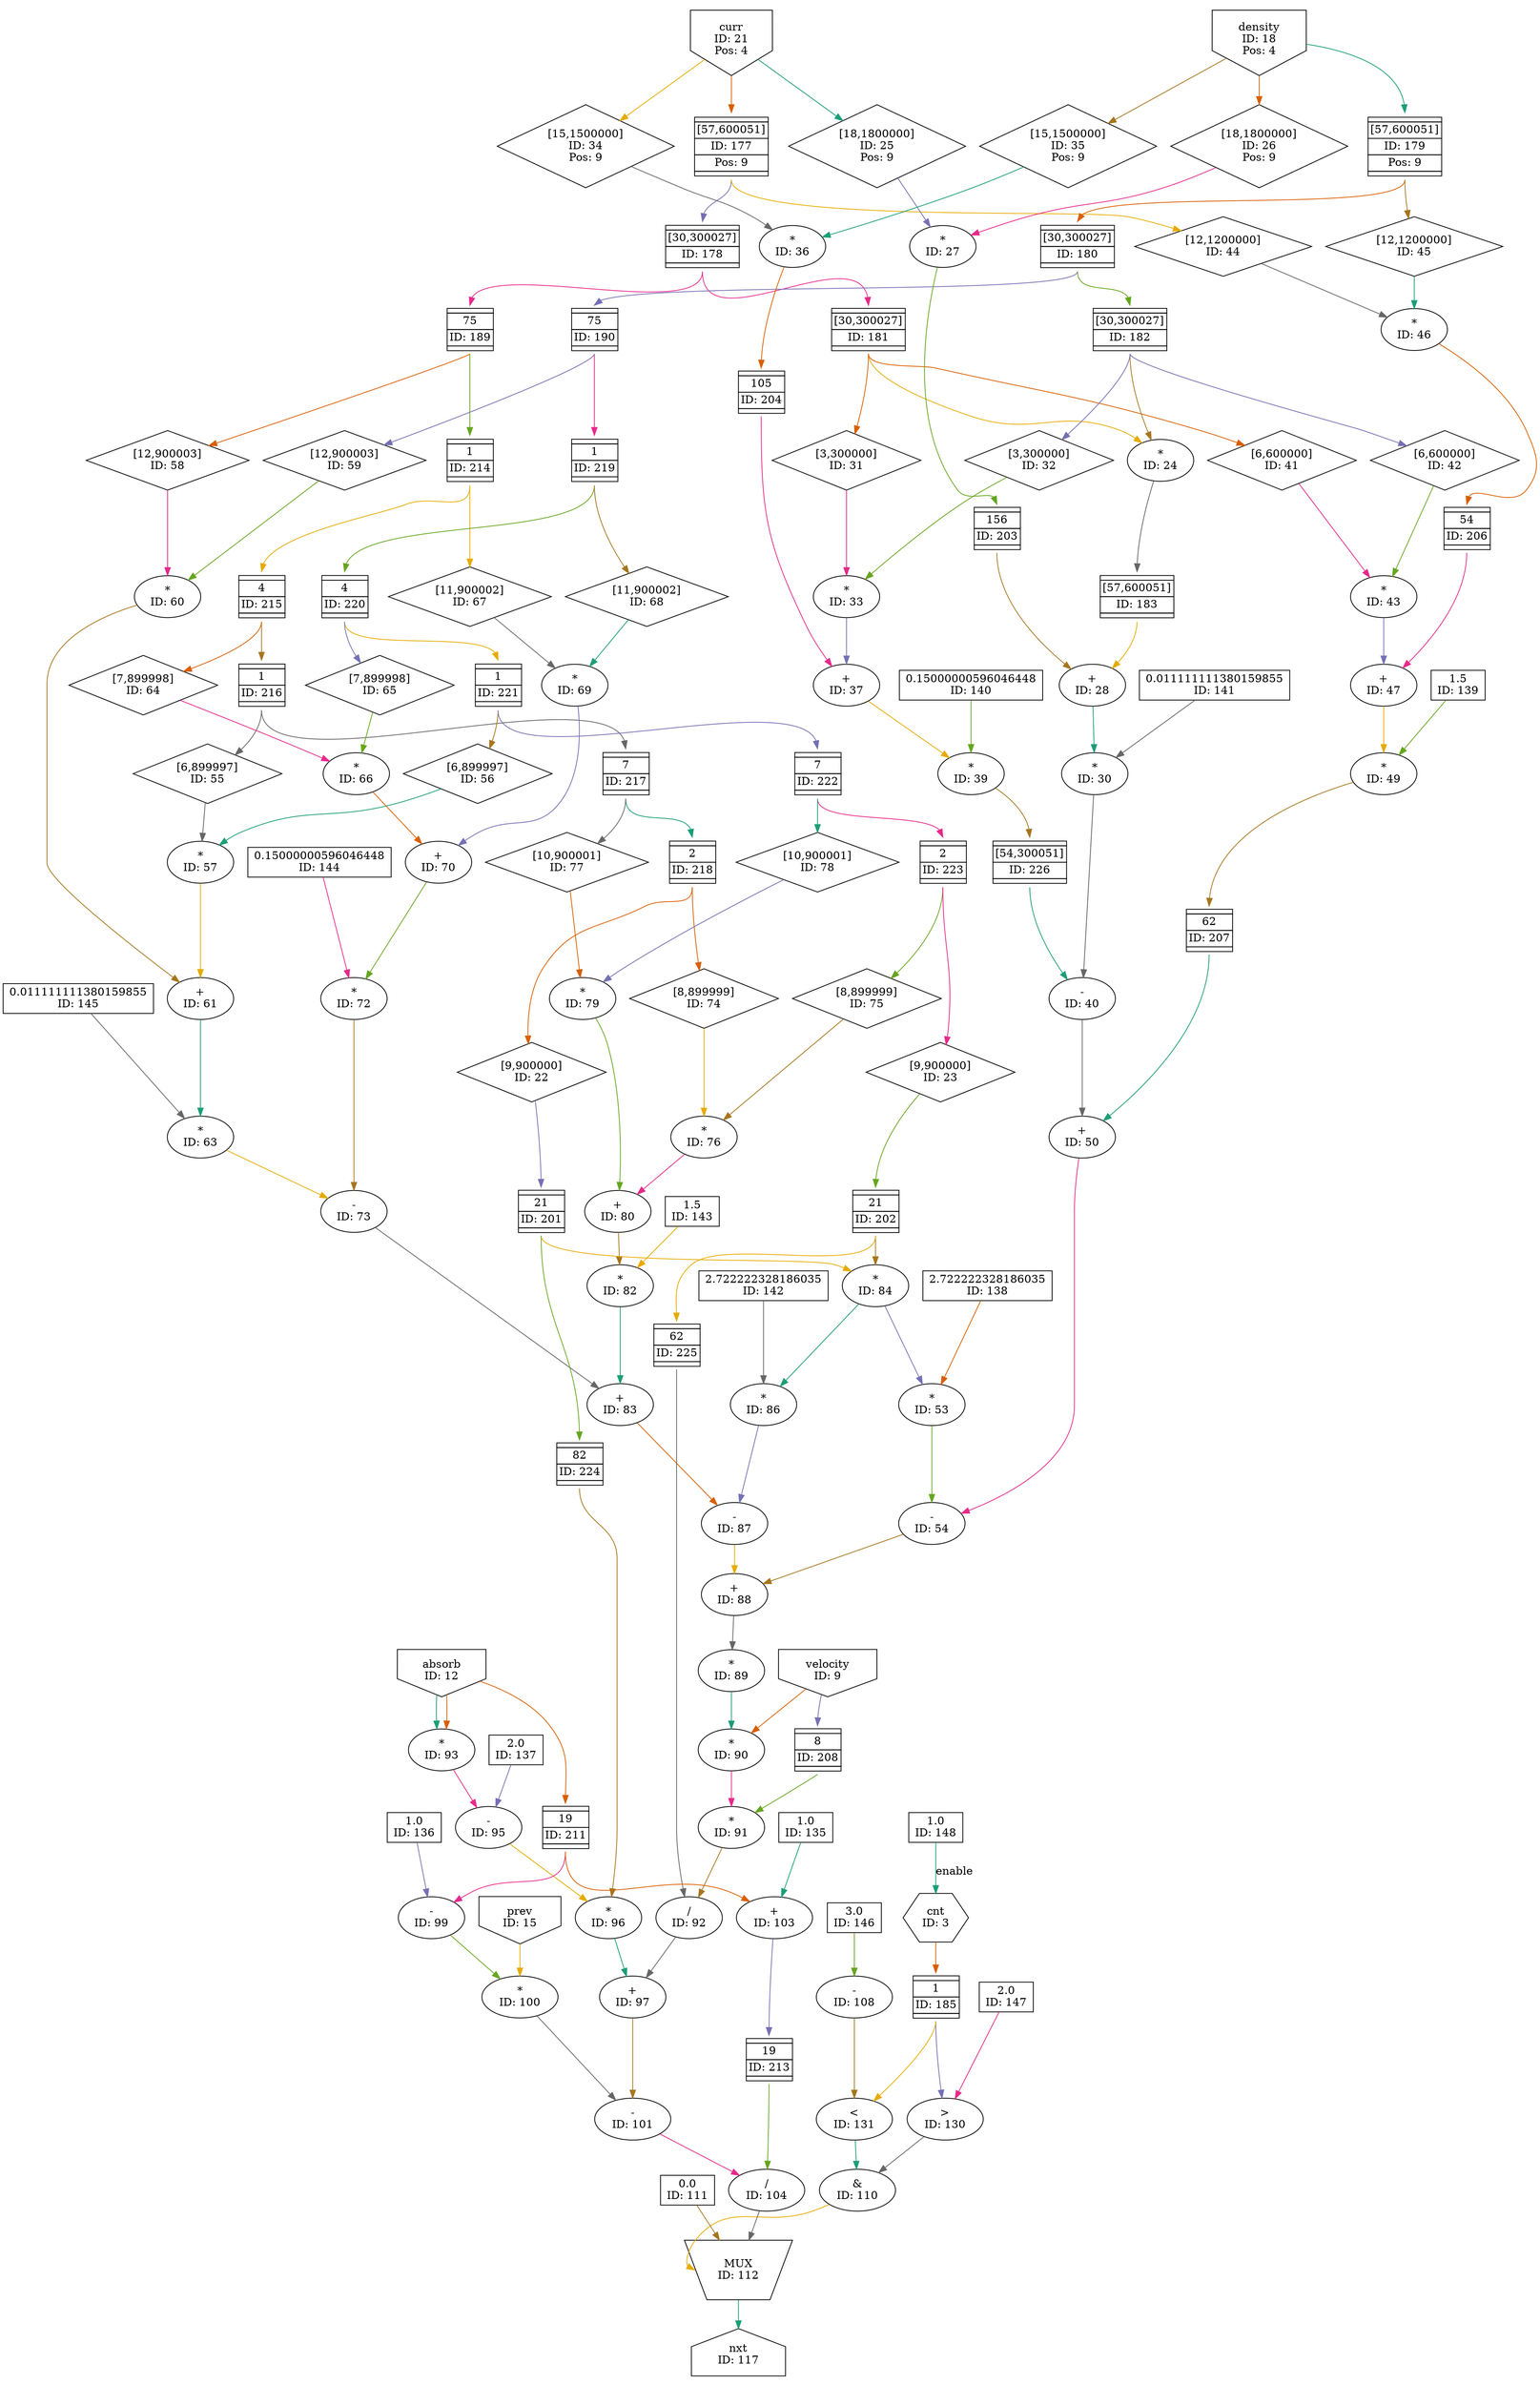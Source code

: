digraph WavePropagationKernel_final{
	NodeConstantRawBits148 [shape=box, label="1.0\nID: 148"];
	NodeCounter3 [shape=hexagon, label="cnt\nID: 3"];
	NodeFIFO185 [shape=plaintext, label=<<TABLE BORDER="0" CELLSPACING="0" CELLBORDER="1"> <TR><TD></TD></TR><TR><TD>1</TD></TR><TR><TD>ID: 185</TD></TR> <TR><TD></TD></TR> </TABLE>>];
	NodeConstantRawBits147 [shape=box, label="2.0\nID: 147"];
	NodeGtInlined130 [label=">\nID: 130"];
	NodeConstantRawBits146 [shape=box, label="3.0\nID: 146"];
	NodeSub108 [label="-\nID: 108"];
	NodeLtInlined131 [label="<\nID: 131"];
	NodeAnd110 [label="&\nID: 110"];
	NodeConstantRawBits111 [shape=box, label="0.0\nID: 111"];
	NodeConstantRawBits145 [shape=box, label="0.011111111380159855\nID: 145"];
	NodeInput21 [shape=invhouse, label="curr\nID: 21\nPos: 4"];
	NodeFIFO177 [shape=plaintext, label=<<TABLE BORDER="0" CELLSPACING="0" CELLBORDER="1"> <TR><TD></TD></TR><TR><TD>[57,600051]</TD></TR><TR><TD>ID: 177</TD></TR> <TR><TD>Pos: 9</TD></TR> <TR><TD></TD></TR> </TABLE>>];
	NodeFIFO178 [shape=plaintext, label=<<TABLE BORDER="0" CELLSPACING="0" CELLBORDER="1"> <TR><TD></TD></TR><TR><TD>[30,300027]</TD></TR><TR><TD>ID: 178</TD></TR> <TR><TD></TD></TR> </TABLE>>];
	NodeFIFO189 [shape=plaintext, label=<<TABLE BORDER="0" CELLSPACING="0" CELLBORDER="1"> <TR><TD></TD></TR><TR><TD>75</TD></TR><TR><TD>ID: 189</TD></TR> <TR><TD></TD></TR> </TABLE>>];
	NodeFIFO214 [shape=plaintext, label=<<TABLE BORDER="0" CELLSPACING="0" CELLBORDER="1"> <TR><TD></TD></TR><TR><TD>1</TD></TR><TR><TD>ID: 214</TD></TR> <TR><TD></TD></TR> </TABLE>>];
	NodeFIFO215 [shape=plaintext, label=<<TABLE BORDER="0" CELLSPACING="0" CELLBORDER="1"> <TR><TD></TD></TR><TR><TD>4</TD></TR><TR><TD>ID: 215</TD></TR> <TR><TD></TD></TR> </TABLE>>];
	NodeFIFO216 [shape=plaintext, label=<<TABLE BORDER="0" CELLSPACING="0" CELLBORDER="1"> <TR><TD></TD></TR><TR><TD>1</TD></TR><TR><TD>ID: 216</TD></TR> <TR><TD></TD></TR> </TABLE>>];
	NodeStreamOffset55 [shape=diamond, label="[6,899997]\nID: 55"];
	NodeInput18 [shape=invhouse, label="density\nID: 18\nPos: 4"];
	NodeFIFO179 [shape=plaintext, label=<<TABLE BORDER="0" CELLSPACING="0" CELLBORDER="1"> <TR><TD></TD></TR><TR><TD>[57,600051]</TD></TR><TR><TD>ID: 179</TD></TR> <TR><TD>Pos: 9</TD></TR> <TR><TD></TD></TR> </TABLE>>];
	NodeFIFO180 [shape=plaintext, label=<<TABLE BORDER="0" CELLSPACING="0" CELLBORDER="1"> <TR><TD></TD></TR><TR><TD>[30,300027]</TD></TR><TR><TD>ID: 180</TD></TR> <TR><TD></TD></TR> </TABLE>>];
	NodeFIFO190 [shape=plaintext, label=<<TABLE BORDER="0" CELLSPACING="0" CELLBORDER="1"> <TR><TD></TD></TR><TR><TD>75</TD></TR><TR><TD>ID: 190</TD></TR> <TR><TD></TD></TR> </TABLE>>];
	NodeFIFO219 [shape=plaintext, label=<<TABLE BORDER="0" CELLSPACING="0" CELLBORDER="1"> <TR><TD></TD></TR><TR><TD>1</TD></TR><TR><TD>ID: 219</TD></TR> <TR><TD></TD></TR> </TABLE>>];
	NodeFIFO220 [shape=plaintext, label=<<TABLE BORDER="0" CELLSPACING="0" CELLBORDER="1"> <TR><TD></TD></TR><TR><TD>4</TD></TR><TR><TD>ID: 220</TD></TR> <TR><TD></TD></TR> </TABLE>>];
	NodeFIFO221 [shape=plaintext, label=<<TABLE BORDER="0" CELLSPACING="0" CELLBORDER="1"> <TR><TD></TD></TR><TR><TD>1</TD></TR><TR><TD>ID: 221</TD></TR> <TR><TD></TD></TR> </TABLE>>];
	NodeStreamOffset56 [shape=diamond, label="[6,899997]\nID: 56"];
	NodeMul57 [label="*\nID: 57"];
	NodeStreamOffset58 [shape=diamond, label="[12,900003]\nID: 58"];
	NodeStreamOffset59 [shape=diamond, label="[12,900003]\nID: 59"];
	NodeMul60 [label="*\nID: 60"];
	NodeAdd61 [label="+\nID: 61"];
	NodeMul63 [label="*\nID: 63"];
	NodeConstantRawBits144 [shape=box, label="0.15000000596046448\nID: 144"];
	NodeStreamOffset64 [shape=diamond, label="[7,899998]\nID: 64"];
	NodeStreamOffset65 [shape=diamond, label="[7,899998]\nID: 65"];
	NodeMul66 [label="*\nID: 66"];
	NodeStreamOffset67 [shape=diamond, label="[11,900002]\nID: 67"];
	NodeStreamOffset68 [shape=diamond, label="[11,900002]\nID: 68"];
	NodeMul69 [label="*\nID: 69"];
	NodeAdd70 [label="+\nID: 70"];
	NodeMul72 [label="*\nID: 72"];
	NodeSub73 [label="-\nID: 73"];
	NodeConstantRawBits143 [shape=box, label="1.5\nID: 143"];
	NodeFIFO217 [shape=plaintext, label=<<TABLE BORDER="0" CELLSPACING="0" CELLBORDER="1"> <TR><TD></TD></TR><TR><TD>7</TD></TR><TR><TD>ID: 217</TD></TR> <TR><TD></TD></TR> </TABLE>>];
	NodeFIFO218 [shape=plaintext, label=<<TABLE BORDER="0" CELLSPACING="0" CELLBORDER="1"> <TR><TD></TD></TR><TR><TD>2</TD></TR><TR><TD>ID: 218</TD></TR> <TR><TD></TD></TR> </TABLE>>];
	NodeStreamOffset74 [shape=diamond, label="[8,899999]\nID: 74"];
	NodeFIFO222 [shape=plaintext, label=<<TABLE BORDER="0" CELLSPACING="0" CELLBORDER="1"> <TR><TD></TD></TR><TR><TD>7</TD></TR><TR><TD>ID: 222</TD></TR> <TR><TD></TD></TR> </TABLE>>];
	NodeFIFO223 [shape=plaintext, label=<<TABLE BORDER="0" CELLSPACING="0" CELLBORDER="1"> <TR><TD></TD></TR><TR><TD>2</TD></TR><TR><TD>ID: 223</TD></TR> <TR><TD></TD></TR> </TABLE>>];
	NodeStreamOffset75 [shape=diamond, label="[8,899999]\nID: 75"];
	NodeMul76 [label="*\nID: 76"];
	NodeStreamOffset77 [shape=diamond, label="[10,900001]\nID: 77"];
	NodeStreamOffset78 [shape=diamond, label="[10,900001]\nID: 78"];
	NodeMul79 [label="*\nID: 79"];
	NodeAdd80 [label="+\nID: 80"];
	NodeMul82 [label="*\nID: 82"];
	NodeAdd83 [label="+\nID: 83"];
	NodeConstantRawBits142 [shape=box, label="2.722222328186035\nID: 142"];
	NodeStreamOffset22 [shape=diamond, label="[9,900000]\nID: 22"];
	NodeFIFO201 [shape=plaintext, label=<<TABLE BORDER="0" CELLSPACING="0" CELLBORDER="1"> <TR><TD></TD></TR><TR><TD>21</TD></TR><TR><TD>ID: 201</TD></TR> <TR><TD></TD></TR> </TABLE>>];
	NodeStreamOffset23 [shape=diamond, label="[9,900000]\nID: 23"];
	NodeFIFO202 [shape=plaintext, label=<<TABLE BORDER="0" CELLSPACING="0" CELLBORDER="1"> <TR><TD></TD></TR><TR><TD>21</TD></TR><TR><TD>ID: 202</TD></TR> <TR><TD></TD></TR> </TABLE>>];
	NodeMul84 [label="*\nID: 84"];
	NodeMul86 [label="*\nID: 86"];
	NodeSub87 [label="-\nID: 87"];
	NodeConstantRawBits141 [shape=box, label="0.011111111380159855\nID: 141"];
	NodeFIFO181 [shape=plaintext, label=<<TABLE BORDER="0" CELLSPACING="0" CELLBORDER="1"> <TR><TD></TD></TR><TR><TD>[30,300027]</TD></TR><TR><TD>ID: 181</TD></TR> <TR><TD></TD></TR> </TABLE>>];
	NodeFIFO182 [shape=plaintext, label=<<TABLE BORDER="0" CELLSPACING="0" CELLBORDER="1"> <TR><TD></TD></TR><TR><TD>[30,300027]</TD></TR><TR><TD>ID: 182</TD></TR> <TR><TD></TD></TR> </TABLE>>];
	NodeMul24 [label="*\nID: 24"];
	NodeFIFO183 [shape=plaintext, label=<<TABLE BORDER="0" CELLSPACING="0" CELLBORDER="1"> <TR><TD></TD></TR><TR><TD>[57,600051]</TD></TR><TR><TD>ID: 183</TD></TR> <TR><TD></TD></TR> </TABLE>>];
	NodeStreamOffset25 [shape=diamond, label="[18,1800000]\nID: 25\nPos: 9"];
	NodeStreamOffset26 [shape=diamond, label="[18,1800000]\nID: 26\nPos: 9"];
	NodeMul27 [label="*\nID: 27"];
	NodeFIFO203 [shape=plaintext, label=<<TABLE BORDER="0" CELLSPACING="0" CELLBORDER="1"> <TR><TD></TD></TR><TR><TD>156</TD></TR><TR><TD>ID: 203</TD></TR> <TR><TD></TD></TR> </TABLE>>];
	NodeAdd28 [label="+\nID: 28"];
	NodeMul30 [label="*\nID: 30"];
	NodeConstantRawBits140 [shape=box, label="0.15000000596046448\nID: 140"];
	NodeStreamOffset31 [shape=diamond, label="[3,300000]\nID: 31"];
	NodeStreamOffset32 [shape=diamond, label="[3,300000]\nID: 32"];
	NodeMul33 [label="*\nID: 33"];
	NodeStreamOffset34 [shape=diamond, label="[15,1500000]\nID: 34\nPos: 9"];
	NodeStreamOffset35 [shape=diamond, label="[15,1500000]\nID: 35\nPos: 9"];
	NodeMul36 [label="*\nID: 36"];
	NodeFIFO204 [shape=plaintext, label=<<TABLE BORDER="0" CELLSPACING="0" CELLBORDER="1"> <TR><TD></TD></TR><TR><TD>105</TD></TR><TR><TD>ID: 204</TD></TR> <TR><TD></TD></TR> </TABLE>>];
	NodeAdd37 [label="+\nID: 37"];
	NodeMul39 [label="*\nID: 39"];
	NodeFIFO226 [shape=plaintext, label=<<TABLE BORDER="0" CELLSPACING="0" CELLBORDER="1"> <TR><TD></TD></TR><TR><TD>[54,300051]</TD></TR><TR><TD>ID: 226</TD></TR> <TR><TD></TD></TR> </TABLE>>];
	NodeSub40 [label="-\nID: 40"];
	NodeConstantRawBits139 [shape=box, label="1.5\nID: 139"];
	NodeStreamOffset41 [shape=diamond, label="[6,600000]\nID: 41"];
	NodeStreamOffset42 [shape=diamond, label="[6,600000]\nID: 42"];
	NodeMul43 [label="*\nID: 43"];
	NodeStreamOffset44 [shape=diamond, label="[12,1200000]\nID: 44"];
	NodeStreamOffset45 [shape=diamond, label="[12,1200000]\nID: 45"];
	NodeMul46 [label="*\nID: 46"];
	NodeFIFO206 [shape=plaintext, label=<<TABLE BORDER="0" CELLSPACING="0" CELLBORDER="1"> <TR><TD></TD></TR><TR><TD>54</TD></TR><TR><TD>ID: 206</TD></TR> <TR><TD></TD></TR> </TABLE>>];
	NodeAdd47 [label="+\nID: 47"];
	NodeMul49 [label="*\nID: 49"];
	NodeFIFO207 [shape=plaintext, label=<<TABLE BORDER="0" CELLSPACING="0" CELLBORDER="1"> <TR><TD></TD></TR><TR><TD>62</TD></TR><TR><TD>ID: 207</TD></TR> <TR><TD></TD></TR> </TABLE>>];
	NodeAdd50 [label="+\nID: 50"];
	NodeConstantRawBits138 [shape=box, label="2.722222328186035\nID: 138"];
	NodeMul53 [label="*\nID: 53"];
	NodeSub54 [label="-\nID: 54"];
	NodeAdd88 [label="+\nID: 88"];
	NodeMul89 [label="*\nID: 89"];
	NodeInput9 [shape=invhouse, label="velocity\nID: 9"];
	NodeMul90 [label="*\nID: 90"];
	NodeFIFO208 [shape=plaintext, label=<<TABLE BORDER="0" CELLSPACING="0" CELLBORDER="1"> <TR><TD></TD></TR><TR><TD>8</TD></TR><TR><TD>ID: 208</TD></TR> <TR><TD></TD></TR> </TABLE>>];
	NodeMul91 [label="*\nID: 91"];
	NodeFIFO225 [shape=plaintext, label=<<TABLE BORDER="0" CELLSPACING="0" CELLBORDER="1"> <TR><TD></TD></TR><TR><TD>62</TD></TR><TR><TD>ID: 225</TD></TR> <TR><TD></TD></TR> </TABLE>>];
	NodeDiv92 [label="/\nID: 92"];
	NodeConstantRawBits137 [shape=box, label="2.0\nID: 137"];
	NodeInput12 [shape=invhouse, label="absorb\nID: 12"];
	NodeMul93 [label="*\nID: 93"];
	NodeSub95 [label="-\nID: 95"];
	NodeFIFO224 [shape=plaintext, label=<<TABLE BORDER="0" CELLSPACING="0" CELLBORDER="1"> <TR><TD></TD></TR><TR><TD>82</TD></TR><TR><TD>ID: 224</TD></TR> <TR><TD></TD></TR> </TABLE>>];
	NodeMul96 [label="*\nID: 96"];
	NodeAdd97 [label="+\nID: 97"];
	NodeConstantRawBits136 [shape=box, label="1.0\nID: 136"];
	NodeFIFO211 [shape=plaintext, label=<<TABLE BORDER="0" CELLSPACING="0" CELLBORDER="1"> <TR><TD></TD></TR><TR><TD>19</TD></TR><TR><TD>ID: 211</TD></TR> <TR><TD></TD></TR> </TABLE>>];
	NodeSub99 [label="-\nID: 99"];
	NodeInput15 [shape=invhouse, label="prev\nID: 15"];
	NodeMul100 [label="*\nID: 100"];
	NodeSub101 [label="-\nID: 101"];
	NodeConstantRawBits135 [shape=box, label="1.0\nID: 135"];
	NodeAdd103 [label="+\nID: 103"];
	NodeFIFO213 [shape=plaintext, label=<<TABLE BORDER="0" CELLSPACING="0" CELLBORDER="1"> <TR><TD></TD></TR><TR><TD>19</TD></TR><TR><TD>ID: 213</TD></TR> <TR><TD></TD></TR> </TABLE>>];
	NodeDiv104 [label="/\nID: 104"];
	NodeMux112 [shape=invtrapezium, height=0.5, label="MUX\nID: 112"];
	NodeOutput117 [shape=house, label="nxt\nID: 117"];
	NodeConstantRawBits148 -> NodeCounter3[label="enable" color="/dark28/1" photon_data="EDGE,SrcNode:148,SrcNodePort:value"];
	NodeCounter3 -> NodeFIFO185[headport="n" color="/dark28/2" photon_data="EDGE,SrcNode:3,SrcNodePort:count"];
	NodeFIFO185 -> NodeGtInlined130[tailport="s" color="/dark28/3" photon_data="EDGE,SrcNode:185,SrcNodePort:output"];
	NodeConstantRawBits147 -> NodeGtInlined130[color="/dark28/4" photon_data="EDGE,SrcNode:147,SrcNodePort:value"];
	NodeConstantRawBits146 -> NodeSub108[color="/dark28/5" photon_data="EDGE,SrcNode:146,SrcNodePort:value"];
	NodeFIFO185 -> NodeLtInlined131[tailport="s" color="/dark28/6" photon_data="EDGE,SrcNode:185,SrcNodePort:output"];
	NodeSub108 -> NodeLtInlined131[color="/dark28/7" photon_data="EDGE,SrcNode:108,SrcNodePort:result"];
	NodeGtInlined130 -> NodeAnd110[color="/dark28/8" photon_data="EDGE,SrcNode:130,SrcNodePort:result"];
	NodeLtInlined131 -> NodeAnd110[color="/dark28/1" photon_data="EDGE,SrcNode:131,SrcNodePort:result"];
	NodeInput21 -> NodeFIFO177[headport="n" color="/dark28/2" photon_data="EDGE,SrcNode:21,SrcNodePort:data"];
	NodeFIFO177 -> NodeFIFO178[tailport="s" headport="n" color="/dark28/3" photon_data="EDGE,SrcNode:177,SrcNodePort:output"];
	NodeFIFO178 -> NodeFIFO189[tailport="s" headport="n" color="/dark28/4" photon_data="EDGE,SrcNode:178,SrcNodePort:output"];
	NodeFIFO189 -> NodeFIFO214[tailport="s" headport="n" color="/dark28/5" photon_data="EDGE,SrcNode:189,SrcNodePort:output"];
	NodeFIFO214 -> NodeFIFO215[tailport="s" headport="n" color="/dark28/6" photon_data="EDGE,SrcNode:214,SrcNodePort:output"];
	NodeFIFO215 -> NodeFIFO216[tailport="s" headport="n" color="/dark28/7" photon_data="EDGE,SrcNode:215,SrcNodePort:output"];
	NodeFIFO216 -> NodeStreamOffset55[tailport="s" color="/dark28/8" photon_data="EDGE,SrcNode:216,SrcNodePort:output"];
	NodeInput18 -> NodeFIFO179[headport="n" color="/dark28/1" photon_data="EDGE,SrcNode:18,SrcNodePort:data"];
	NodeFIFO179 -> NodeFIFO180[tailport="s" headport="n" color="/dark28/2" photon_data="EDGE,SrcNode:179,SrcNodePort:output"];
	NodeFIFO180 -> NodeFIFO190[tailport="s" headport="n" color="/dark28/3" photon_data="EDGE,SrcNode:180,SrcNodePort:output"];
	NodeFIFO190 -> NodeFIFO219[tailport="s" headport="n" color="/dark28/4" photon_data="EDGE,SrcNode:190,SrcNodePort:output"];
	NodeFIFO219 -> NodeFIFO220[tailport="s" headport="n" color="/dark28/5" photon_data="EDGE,SrcNode:219,SrcNodePort:output"];
	NodeFIFO220 -> NodeFIFO221[tailport="s" headport="n" color="/dark28/6" photon_data="EDGE,SrcNode:220,SrcNodePort:output"];
	NodeFIFO221 -> NodeStreamOffset56[tailport="s" color="/dark28/7" photon_data="EDGE,SrcNode:221,SrcNodePort:output"];
	NodeStreamOffset55 -> NodeMul57[color="/dark28/8" photon_data="EDGE,SrcNode:55,SrcNodePort:output"];
	NodeStreamOffset56 -> NodeMul57[color="/dark28/1" photon_data="EDGE,SrcNode:56,SrcNodePort:output"];
	NodeFIFO189 -> NodeStreamOffset58[tailport="s" color="/dark28/2" photon_data="EDGE,SrcNode:189,SrcNodePort:output"];
	NodeFIFO190 -> NodeStreamOffset59[tailport="s" color="/dark28/3" photon_data="EDGE,SrcNode:190,SrcNodePort:output"];
	NodeStreamOffset58 -> NodeMul60[color="/dark28/4" photon_data="EDGE,SrcNode:58,SrcNodePort:output"];
	NodeStreamOffset59 -> NodeMul60[color="/dark28/5" photon_data="EDGE,SrcNode:59,SrcNodePort:output"];
	NodeMul57 -> NodeAdd61[color="/dark28/6" photon_data="EDGE,SrcNode:57,SrcNodePort:result"];
	NodeMul60 -> NodeAdd61[color="/dark28/7" photon_data="EDGE,SrcNode:60,SrcNodePort:result"];
	NodeConstantRawBits145 -> NodeMul63[color="/dark28/8" photon_data="EDGE,SrcNode:145,SrcNodePort:value"];
	NodeAdd61 -> NodeMul63[color="/dark28/1" photon_data="EDGE,SrcNode:61,SrcNodePort:result"];
	NodeFIFO215 -> NodeStreamOffset64[tailport="s" color="/dark28/2" photon_data="EDGE,SrcNode:215,SrcNodePort:output"];
	NodeFIFO220 -> NodeStreamOffset65[tailport="s" color="/dark28/3" photon_data="EDGE,SrcNode:220,SrcNodePort:output"];
	NodeStreamOffset64 -> NodeMul66[color="/dark28/4" photon_data="EDGE,SrcNode:64,SrcNodePort:output"];
	NodeStreamOffset65 -> NodeMul66[color="/dark28/5" photon_data="EDGE,SrcNode:65,SrcNodePort:output"];
	NodeFIFO214 -> NodeStreamOffset67[tailport="s" color="/dark28/6" photon_data="EDGE,SrcNode:214,SrcNodePort:output"];
	NodeFIFO219 -> NodeStreamOffset68[tailport="s" color="/dark28/7" photon_data="EDGE,SrcNode:219,SrcNodePort:output"];
	NodeStreamOffset67 -> NodeMul69[color="/dark28/8" photon_data="EDGE,SrcNode:67,SrcNodePort:output"];
	NodeStreamOffset68 -> NodeMul69[color="/dark28/1" photon_data="EDGE,SrcNode:68,SrcNodePort:output"];
	NodeMul66 -> NodeAdd70[color="/dark28/2" photon_data="EDGE,SrcNode:66,SrcNodePort:result"];
	NodeMul69 -> NodeAdd70[color="/dark28/3" photon_data="EDGE,SrcNode:69,SrcNodePort:result"];
	NodeConstantRawBits144 -> NodeMul72[color="/dark28/4" photon_data="EDGE,SrcNode:144,SrcNodePort:value"];
	NodeAdd70 -> NodeMul72[color="/dark28/5" photon_data="EDGE,SrcNode:70,SrcNodePort:result"];
	NodeMul63 -> NodeSub73[color="/dark28/6" photon_data="EDGE,SrcNode:63,SrcNodePort:result"];
	NodeMul72 -> NodeSub73[color="/dark28/7" photon_data="EDGE,SrcNode:72,SrcNodePort:result"];
	NodeFIFO216 -> NodeFIFO217[tailport="s" headport="n" color="/dark28/8" photon_data="EDGE,SrcNode:216,SrcNodePort:output"];
	NodeFIFO217 -> NodeFIFO218[tailport="s" headport="n" color="/dark28/1" photon_data="EDGE,SrcNode:217,SrcNodePort:output"];
	NodeFIFO218 -> NodeStreamOffset74[tailport="s" color="/dark28/2" photon_data="EDGE,SrcNode:218,SrcNodePort:output"];
	NodeFIFO221 -> NodeFIFO222[tailport="s" headport="n" color="/dark28/3" photon_data="EDGE,SrcNode:221,SrcNodePort:output"];
	NodeFIFO222 -> NodeFIFO223[tailport="s" headport="n" color="/dark28/4" photon_data="EDGE,SrcNode:222,SrcNodePort:output"];
	NodeFIFO223 -> NodeStreamOffset75[tailport="s" color="/dark28/5" photon_data="EDGE,SrcNode:223,SrcNodePort:output"];
	NodeStreamOffset74 -> NodeMul76[color="/dark28/6" photon_data="EDGE,SrcNode:74,SrcNodePort:output"];
	NodeStreamOffset75 -> NodeMul76[color="/dark28/7" photon_data="EDGE,SrcNode:75,SrcNodePort:output"];
	NodeFIFO217 -> NodeStreamOffset77[tailport="s" color="/dark28/8" photon_data="EDGE,SrcNode:217,SrcNodePort:output"];
	NodeFIFO222 -> NodeStreamOffset78[tailport="s" color="/dark28/1" photon_data="EDGE,SrcNode:222,SrcNodePort:output"];
	NodeStreamOffset77 -> NodeMul79[color="/dark28/2" photon_data="EDGE,SrcNode:77,SrcNodePort:output"];
	NodeStreamOffset78 -> NodeMul79[color="/dark28/3" photon_data="EDGE,SrcNode:78,SrcNodePort:output"];
	NodeMul76 -> NodeAdd80[color="/dark28/4" photon_data="EDGE,SrcNode:76,SrcNodePort:result"];
	NodeMul79 -> NodeAdd80[color="/dark28/5" photon_data="EDGE,SrcNode:79,SrcNodePort:result"];
	NodeConstantRawBits143 -> NodeMul82[color="/dark28/6" photon_data="EDGE,SrcNode:143,SrcNodePort:value"];
	NodeAdd80 -> NodeMul82[color="/dark28/7" photon_data="EDGE,SrcNode:80,SrcNodePort:result"];
	NodeSub73 -> NodeAdd83[color="/dark28/8" photon_data="EDGE,SrcNode:73,SrcNodePort:result"];
	NodeMul82 -> NodeAdd83[color="/dark28/1" photon_data="EDGE,SrcNode:82,SrcNodePort:result"];
	NodeFIFO218 -> NodeStreamOffset22[tailport="s" color="/dark28/2" photon_data="EDGE,SrcNode:218,SrcNodePort:output"];
	NodeStreamOffset22 -> NodeFIFO201[headport="n" color="/dark28/3" photon_data="EDGE,SrcNode:22,SrcNodePort:output"];
	NodeFIFO223 -> NodeStreamOffset23[tailport="s" color="/dark28/4" photon_data="EDGE,SrcNode:223,SrcNodePort:output"];
	NodeStreamOffset23 -> NodeFIFO202[headport="n" color="/dark28/5" photon_data="EDGE,SrcNode:23,SrcNodePort:output"];
	NodeFIFO201 -> NodeMul84[tailport="s" color="/dark28/6" photon_data="EDGE,SrcNode:201,SrcNodePort:output"];
	NodeFIFO202 -> NodeMul84[tailport="s" color="/dark28/7" photon_data="EDGE,SrcNode:202,SrcNodePort:output"];
	NodeConstantRawBits142 -> NodeMul86[color="/dark28/8" photon_data="EDGE,SrcNode:142,SrcNodePort:value"];
	NodeMul84 -> NodeMul86[color="/dark28/1" photon_data="EDGE,SrcNode:84,SrcNodePort:result"];
	NodeAdd83 -> NodeSub87[color="/dark28/2" photon_data="EDGE,SrcNode:83,SrcNodePort:result"];
	NodeMul86 -> NodeSub87[color="/dark28/3" photon_data="EDGE,SrcNode:86,SrcNodePort:result"];
	NodeFIFO178 -> NodeFIFO181[tailport="s" headport="n" color="/dark28/4" photon_data="EDGE,SrcNode:178,SrcNodePort:output"];
	NodeFIFO180 -> NodeFIFO182[tailport="s" headport="n" color="/dark28/5" photon_data="EDGE,SrcNode:180,SrcNodePort:output"];
	NodeFIFO181 -> NodeMul24[tailport="s" color="/dark28/6" photon_data="EDGE,SrcNode:181,SrcNodePort:output"];
	NodeFIFO182 -> NodeMul24[tailport="s" color="/dark28/7" photon_data="EDGE,SrcNode:182,SrcNodePort:output"];
	NodeMul24 -> NodeFIFO183[headport="n" color="/dark28/8" photon_data="EDGE,SrcNode:24,SrcNodePort:result"];
	NodeInput21 -> NodeStreamOffset25[color="/dark28/1" photon_data="EDGE,SrcNode:21,SrcNodePort:data"];
	NodeInput18 -> NodeStreamOffset26[color="/dark28/2" photon_data="EDGE,SrcNode:18,SrcNodePort:data"];
	NodeStreamOffset25 -> NodeMul27[color="/dark28/3" photon_data="EDGE,SrcNode:25,SrcNodePort:output"];
	NodeStreamOffset26 -> NodeMul27[color="/dark28/4" photon_data="EDGE,SrcNode:26,SrcNodePort:output"];
	NodeMul27 -> NodeFIFO203[headport="n" color="/dark28/5" photon_data="EDGE,SrcNode:27,SrcNodePort:result"];
	NodeFIFO183 -> NodeAdd28[tailport="s" color="/dark28/6" photon_data="EDGE,SrcNode:183,SrcNodePort:output"];
	NodeFIFO203 -> NodeAdd28[tailport="s" color="/dark28/7" photon_data="EDGE,SrcNode:203,SrcNodePort:output"];
	NodeConstantRawBits141 -> NodeMul30[color="/dark28/8" photon_data="EDGE,SrcNode:141,SrcNodePort:value"];
	NodeAdd28 -> NodeMul30[color="/dark28/1" photon_data="EDGE,SrcNode:28,SrcNodePort:result"];
	NodeFIFO181 -> NodeStreamOffset31[tailport="s" color="/dark28/2" photon_data="EDGE,SrcNode:181,SrcNodePort:output"];
	NodeFIFO182 -> NodeStreamOffset32[tailport="s" color="/dark28/3" photon_data="EDGE,SrcNode:182,SrcNodePort:output"];
	NodeStreamOffset31 -> NodeMul33[color="/dark28/4" photon_data="EDGE,SrcNode:31,SrcNodePort:output"];
	NodeStreamOffset32 -> NodeMul33[color="/dark28/5" photon_data="EDGE,SrcNode:32,SrcNodePort:output"];
	NodeInput21 -> NodeStreamOffset34[color="/dark28/6" photon_data="EDGE,SrcNode:21,SrcNodePort:data"];
	NodeInput18 -> NodeStreamOffset35[color="/dark28/7" photon_data="EDGE,SrcNode:18,SrcNodePort:data"];
	NodeStreamOffset34 -> NodeMul36[color="/dark28/8" photon_data="EDGE,SrcNode:34,SrcNodePort:output"];
	NodeStreamOffset35 -> NodeMul36[color="/dark28/1" photon_data="EDGE,SrcNode:35,SrcNodePort:output"];
	NodeMul36 -> NodeFIFO204[headport="n" color="/dark28/2" photon_data="EDGE,SrcNode:36,SrcNodePort:result"];
	NodeMul33 -> NodeAdd37[color="/dark28/3" photon_data="EDGE,SrcNode:33,SrcNodePort:result"];
	NodeFIFO204 -> NodeAdd37[tailport="s" color="/dark28/4" photon_data="EDGE,SrcNode:204,SrcNodePort:output"];
	NodeConstantRawBits140 -> NodeMul39[color="/dark28/5" photon_data="EDGE,SrcNode:140,SrcNodePort:value"];
	NodeAdd37 -> NodeMul39[color="/dark28/6" photon_data="EDGE,SrcNode:37,SrcNodePort:result"];
	NodeMul39 -> NodeFIFO226[headport="n" color="/dark28/7" photon_data="EDGE,SrcNode:39,SrcNodePort:result"];
	NodeMul30 -> NodeSub40[color="/dark28/8" photon_data="EDGE,SrcNode:30,SrcNodePort:result"];
	NodeFIFO226 -> NodeSub40[tailport="s" color="/dark28/1" photon_data="EDGE,SrcNode:226,SrcNodePort:output"];
	NodeFIFO181 -> NodeStreamOffset41[tailport="s" color="/dark28/2" photon_data="EDGE,SrcNode:181,SrcNodePort:output"];
	NodeFIFO182 -> NodeStreamOffset42[tailport="s" color="/dark28/3" photon_data="EDGE,SrcNode:182,SrcNodePort:output"];
	NodeStreamOffset41 -> NodeMul43[color="/dark28/4" photon_data="EDGE,SrcNode:41,SrcNodePort:output"];
	NodeStreamOffset42 -> NodeMul43[color="/dark28/5" photon_data="EDGE,SrcNode:42,SrcNodePort:output"];
	NodeFIFO177 -> NodeStreamOffset44[tailport="s" color="/dark28/6" photon_data="EDGE,SrcNode:177,SrcNodePort:output"];
	NodeFIFO179 -> NodeStreamOffset45[tailport="s" color="/dark28/7" photon_data="EDGE,SrcNode:179,SrcNodePort:output"];
	NodeStreamOffset44 -> NodeMul46[color="/dark28/8" photon_data="EDGE,SrcNode:44,SrcNodePort:output"];
	NodeStreamOffset45 -> NodeMul46[color="/dark28/1" photon_data="EDGE,SrcNode:45,SrcNodePort:output"];
	NodeMul46 -> NodeFIFO206[headport="n" color="/dark28/2" photon_data="EDGE,SrcNode:46,SrcNodePort:result"];
	NodeMul43 -> NodeAdd47[color="/dark28/3" photon_data="EDGE,SrcNode:43,SrcNodePort:result"];
	NodeFIFO206 -> NodeAdd47[tailport="s" color="/dark28/4" photon_data="EDGE,SrcNode:206,SrcNodePort:output"];
	NodeConstantRawBits139 -> NodeMul49[color="/dark28/5" photon_data="EDGE,SrcNode:139,SrcNodePort:value"];
	NodeAdd47 -> NodeMul49[color="/dark28/6" photon_data="EDGE,SrcNode:47,SrcNodePort:result"];
	NodeMul49 -> NodeFIFO207[headport="n" color="/dark28/7" photon_data="EDGE,SrcNode:49,SrcNodePort:result"];
	NodeSub40 -> NodeAdd50[color="/dark28/8" photon_data="EDGE,SrcNode:40,SrcNodePort:result"];
	NodeFIFO207 -> NodeAdd50[tailport="s" color="/dark28/1" photon_data="EDGE,SrcNode:207,SrcNodePort:output"];
	NodeConstantRawBits138 -> NodeMul53[color="/dark28/2" photon_data="EDGE,SrcNode:138,SrcNodePort:value"];
	NodeMul84 -> NodeMul53[color="/dark28/3" photon_data="EDGE,SrcNode:84,SrcNodePort:result"];
	NodeAdd50 -> NodeSub54[color="/dark28/4" photon_data="EDGE,SrcNode:50,SrcNodePort:result"];
	NodeMul53 -> NodeSub54[color="/dark28/5" photon_data="EDGE,SrcNode:53,SrcNodePort:result"];
	NodeSub87 -> NodeAdd88[color="/dark28/6" photon_data="EDGE,SrcNode:87,SrcNodePort:result"];
	NodeSub54 -> NodeAdd88[color="/dark28/7" photon_data="EDGE,SrcNode:54,SrcNodePort:result"];
	NodeAdd88 -> NodeMul89[color="/dark28/8" photon_data="EDGE,SrcNode:88,SrcNodePort:result"];
	NodeMul89 -> NodeMul90[color="/dark28/1" photon_data="EDGE,SrcNode:89,SrcNodePort:result"];
	NodeInput9 -> NodeMul90[color="/dark28/2" photon_data="EDGE,SrcNode:9,SrcNodePort:data"];
	NodeInput9 -> NodeFIFO208[headport="n" color="/dark28/3" photon_data="EDGE,SrcNode:9,SrcNodePort:data"];
	NodeMul90 -> NodeMul91[color="/dark28/4" photon_data="EDGE,SrcNode:90,SrcNodePort:result"];
	NodeFIFO208 -> NodeMul91[tailport="s" color="/dark28/5" photon_data="EDGE,SrcNode:208,SrcNodePort:output"];
	NodeFIFO202 -> NodeFIFO225[tailport="s" headport="n" color="/dark28/6" photon_data="EDGE,SrcNode:202,SrcNodePort:output"];
	NodeMul91 -> NodeDiv92[color="/dark28/7" photon_data="EDGE,SrcNode:91,SrcNodePort:result"];
	NodeFIFO225 -> NodeDiv92[tailport="s" color="/dark28/8" photon_data="EDGE,SrcNode:225,SrcNodePort:output"];
	NodeInput12 -> NodeMul93[color="/dark28/1" photon_data="EDGE,SrcNode:12,SrcNodePort:data"];
	NodeInput12 -> NodeMul93[color="/dark28/2" photon_data="EDGE,SrcNode:12,SrcNodePort:data"];
	NodeConstantRawBits137 -> NodeSub95[color="/dark28/3" photon_data="EDGE,SrcNode:137,SrcNodePort:value"];
	NodeMul93 -> NodeSub95[color="/dark28/4" photon_data="EDGE,SrcNode:93,SrcNodePort:result"];
	NodeFIFO201 -> NodeFIFO224[tailport="s" headport="n" color="/dark28/5" photon_data="EDGE,SrcNode:201,SrcNodePort:output"];
	NodeSub95 -> NodeMul96[color="/dark28/6" photon_data="EDGE,SrcNode:95,SrcNodePort:result"];
	NodeFIFO224 -> NodeMul96[tailport="s" color="/dark28/7" photon_data="EDGE,SrcNode:224,SrcNodePort:output"];
	NodeDiv92 -> NodeAdd97[color="/dark28/8" photon_data="EDGE,SrcNode:92,SrcNodePort:result"];
	NodeMul96 -> NodeAdd97[color="/dark28/1" photon_data="EDGE,SrcNode:96,SrcNodePort:result"];
	NodeInput12 -> NodeFIFO211[headport="n" color="/dark28/2" photon_data="EDGE,SrcNode:12,SrcNodePort:data"];
	NodeConstantRawBits136 -> NodeSub99[color="/dark28/3" photon_data="EDGE,SrcNode:136,SrcNodePort:value"];
	NodeFIFO211 -> NodeSub99[tailport="s" color="/dark28/4" photon_data="EDGE,SrcNode:211,SrcNodePort:output"];
	NodeSub99 -> NodeMul100[color="/dark28/5" photon_data="EDGE,SrcNode:99,SrcNodePort:result"];
	NodeInput15 -> NodeMul100[color="/dark28/6" photon_data="EDGE,SrcNode:15,SrcNodePort:data"];
	NodeAdd97 -> NodeSub101[color="/dark28/7" photon_data="EDGE,SrcNode:97,SrcNodePort:result"];
	NodeMul100 -> NodeSub101[color="/dark28/8" photon_data="EDGE,SrcNode:100,SrcNodePort:result"];
	NodeConstantRawBits135 -> NodeAdd103[color="/dark28/1" photon_data="EDGE,SrcNode:135,SrcNodePort:value"];
	NodeFIFO211 -> NodeAdd103[tailport="s" color="/dark28/2" photon_data="EDGE,SrcNode:211,SrcNodePort:output"];
	NodeAdd103 -> NodeFIFO213[headport="n" color="/dark28/3" photon_data="EDGE,SrcNode:103,SrcNodePort:result"];
	NodeSub101 -> NodeDiv104[color="/dark28/4" photon_data="EDGE,SrcNode:101,SrcNodePort:result"];
	NodeFIFO213 -> NodeDiv104[tailport="s" color="/dark28/5" photon_data="EDGE,SrcNode:213,SrcNodePort:output"];
	NodeAnd110 -> NodeMux112[headport="w" color="/dark28/6" photon_data="EDGE,SrcNode:110,SrcNodePort:result"];
	NodeConstantRawBits111 -> NodeMux112[color="/dark28/7" photon_data="EDGE,SrcNode:111,SrcNodePort:value"];
	NodeDiv104 -> NodeMux112[color="/dark28/8" photon_data="EDGE,SrcNode:104,SrcNodePort:result"];
	NodeMux112 -> NodeOutput117[color="/dark28/1" photon_data="EDGE,SrcNode:112,SrcNodePort:result"];
}
